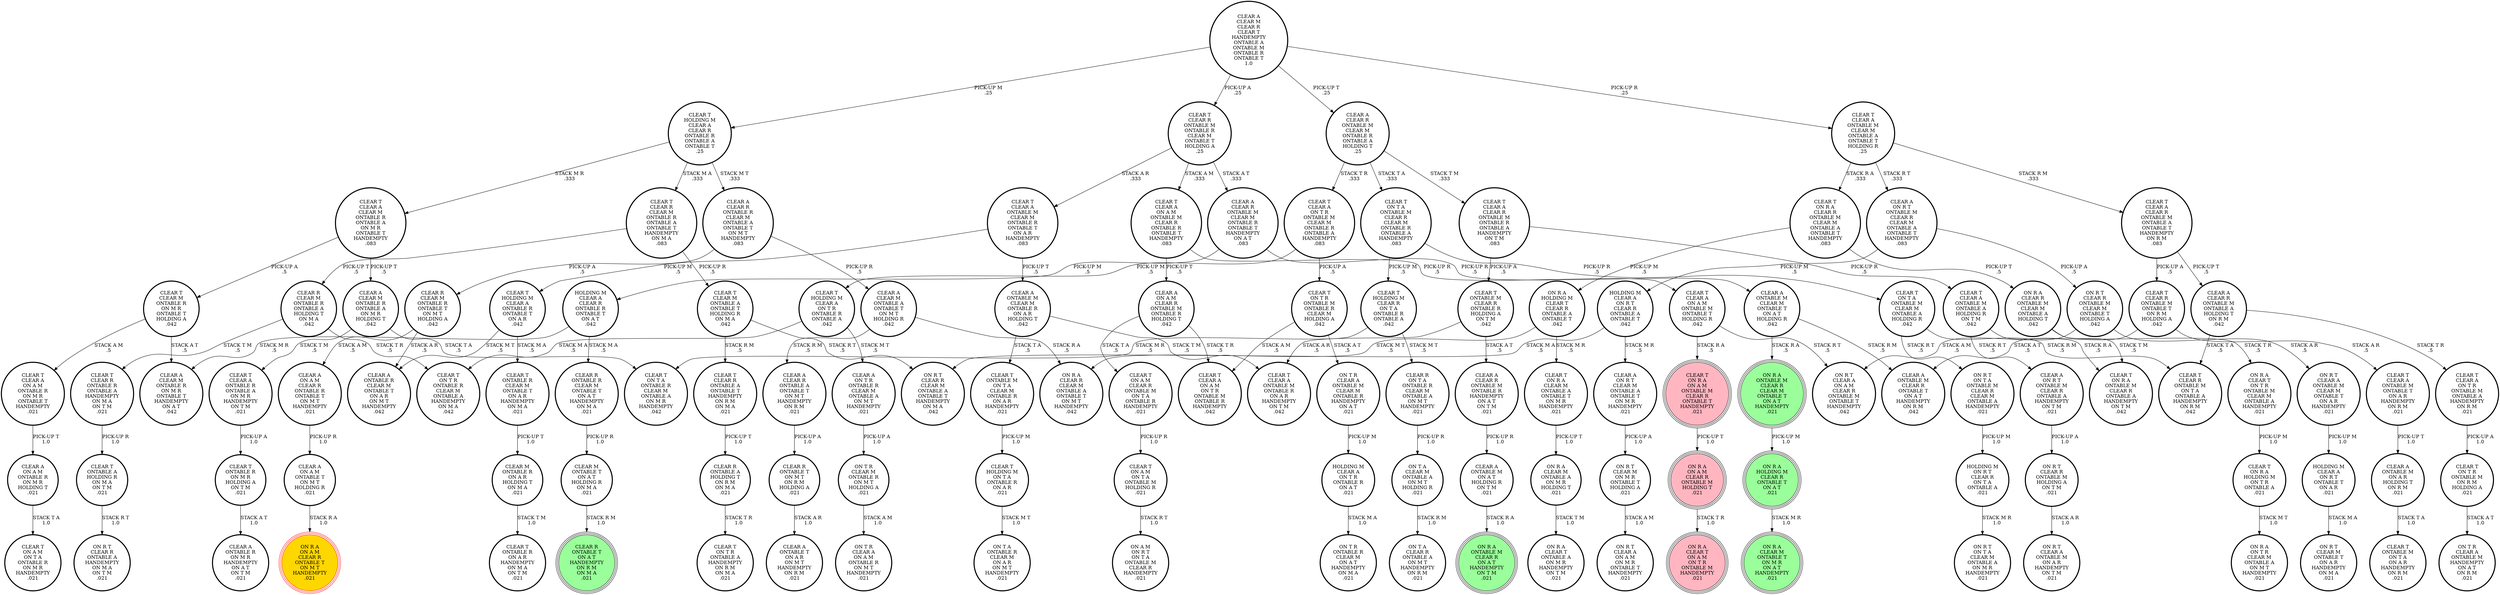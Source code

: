 digraph {
"CLEAR T\nON R A\nCLEAR R\nONTABLE M\nCLEAR M\nONTABLE A\nONTABLE T\nHANDEMPTY\n.083\n" -> "ON R A\nHOLDING M\nCLEAR T\nCLEAR R\nONTABLE A\nONTABLE T\n.042\n"[label="PICK-UP M\n.5\n"];
"CLEAR T\nON R A\nCLEAR R\nONTABLE M\nCLEAR M\nONTABLE A\nONTABLE T\nHANDEMPTY\n.083\n" -> "ON R A\nCLEAR R\nONTABLE M\nCLEAR M\nONTABLE A\nHOLDING T\n.042\n"[label="PICK-UP T\n.5\n"];
"CLEAR T\nHOLDING M\nCLEAR A\nON T R\nONTABLE R\nONTABLE A\n.042\n" -> "CLEAR A\nON T R\nONTABLE R\nCLEAR M\nONTABLE A\nON M T\nHANDEMPTY\n.021\n"[label="STACK M T\n.5\n"];
"CLEAR T\nHOLDING M\nCLEAR A\nON T R\nONTABLE R\nONTABLE A\n.042\n" -> "CLEAR T\nON T R\nONTABLE R\nCLEAR M\nONTABLE A\nHANDEMPTY\nON M A\n.042\n"[label="STACK M A\n.5\n"];
"HOLDING M\nON R T\nCLEAR R\nON T A\nONTABLE A\n.021\n" -> "ON R T\nON T A\nCLEAR M\nONTABLE A\nON M R\nHANDEMPTY\n.021\n"[label="STACK M R\n1.0\n"];
"CLEAR A\nCLEAR R\nONTABLE M\nONTABLE A\nHOLDING T\nON R M\n.042\n" -> "CLEAR T\nCLEAR R\nONTABLE M\nON T A\nONTABLE A\nHANDEMPTY\nON R M\n.042\n"[label="STACK T A\n.5\n"];
"CLEAR A\nCLEAR R\nONTABLE M\nONTABLE A\nHOLDING T\nON R M\n.042\n" -> "CLEAR T\nCLEAR A\nON T R\nONTABLE M\nONTABLE A\nHANDEMPTY\nON R M\n.021\n"[label="STACK T R\n.5\n"];
"CLEAR R\nONTABLE T\nON M T\nON R M\nHOLDING A\n.021\n" -> "CLEAR A\nONTABLE T\nON A R\nON M T\nHANDEMPTY\nON R M\n.021\n"[label="STACK A R\n1.0\n"];
"CLEAR T\nON T A\nONTABLE M\nCLEAR R\nCLEAR M\nONTABLE R\nONTABLE A\nHANDEMPTY\n.083\n" -> "CLEAR T\nON T A\nONTABLE M\nCLEAR M\nONTABLE A\nHOLDING R\n.042\n"[label="PICK-UP R\n.5\n"];
"CLEAR T\nON T A\nONTABLE M\nCLEAR R\nCLEAR M\nONTABLE R\nONTABLE A\nHANDEMPTY\n.083\n" -> "CLEAR T\nHOLDING M\nCLEAR R\nON T A\nONTABLE R\nONTABLE A\n.042\n"[label="PICK-UP M\n.5\n"];
"CLEAR A\nCLEAR R\nONTABLE A\nONTABLE T\nON M T\nHANDEMPTY\nON R M\n.021\n" -> "CLEAR R\nONTABLE T\nON M T\nON R M\nHOLDING A\n.021\n"[label="PICK-UP A\n1.0\n"];
"CLEAR T\nCLEAR A\nON A M\nONTABLE M\nCLEAR R\nONTABLE R\nONTABLE T\nHANDEMPTY\n.083\n" -> "CLEAR T\nCLEAR A\nON A M\nONTABLE M\nONTABLE T\nHOLDING R\n.042\n"[label="PICK-UP R\n.5\n"];
"CLEAR T\nCLEAR A\nON A M\nONTABLE M\nCLEAR R\nONTABLE R\nONTABLE T\nHANDEMPTY\n.083\n" -> "CLEAR A\nON A M\nCLEAR R\nONTABLE M\nONTABLE R\nHOLDING T\n.042\n"[label="PICK-UP T\n.5\n"];
"CLEAR T\nON T A\nONTABLE M\nCLEAR M\nONTABLE A\nHOLDING R\n.042\n" -> "CLEAR T\nCLEAR R\nONTABLE M\nON T A\nONTABLE A\nHANDEMPTY\nON R M\n.042\n"[label="STACK R M\n.5\n"];
"CLEAR T\nON T A\nONTABLE M\nCLEAR M\nONTABLE A\nHOLDING R\n.042\n" -> "ON R T\nON T A\nONTABLE M\nCLEAR R\nCLEAR M\nONTABLE A\nHANDEMPTY\n.021\n"[label="STACK R T\n.5\n"];
"CLEAR A\nONTABLE M\nCLEAR M\nONTABLE R\nON A R\nHOLDING T\n.042\n" -> "CLEAR T\nCLEAR A\nONTABLE M\nONTABLE R\nON A R\nHANDEMPTY\nON T M\n.042\n"[label="STACK T M\n.5\n"];
"CLEAR A\nONTABLE M\nCLEAR M\nONTABLE R\nON A R\nHOLDING T\n.042\n" -> "CLEAR T\nONTABLE M\nON T A\nCLEAR M\nONTABLE R\nON A R\nHANDEMPTY\n.021\n"[label="STACK T A\n.5\n"];
"HOLDING M\nCLEAR A\nON R T\nCLEAR R\nONTABLE A\nONTABLE T\n.042\n" -> "CLEAR A\nON R T\nCLEAR M\nONTABLE A\nONTABLE T\nON M R\nHANDEMPTY\n.021\n"[label="STACK M R\n.5\n"];
"HOLDING M\nCLEAR A\nON R T\nCLEAR R\nONTABLE A\nONTABLE T\n.042\n" -> "ON R T\nCLEAR R\nCLEAR M\nONTABLE A\nONTABLE T\nHANDEMPTY\nON M A\n.042\n"[label="STACK M A\n.5\n"];
"CLEAR A\nON R T\nONTABLE M\nCLEAR R\nONTABLE A\nHANDEMPTY\nON T M\n.021\n" -> "ON R T\nCLEAR R\nONTABLE M\nHOLDING A\nON T M\n.021\n"[label="PICK-UP A\n1.0\n"];
"ON R T\nCLEAR R\nONTABLE M\nHOLDING A\nON T M\n.021\n" -> "ON R T\nCLEAR A\nONTABLE M\nON A R\nHANDEMPTY\nON T M\n.021\n"[label="STACK A R\n1.0\n"];
"CLEAR T\nCLEAR M\nONTABLE A\nONTABLE T\nHOLDING R\nON M A\n.042\n" -> "ON R T\nCLEAR R\nCLEAR M\nONTABLE A\nONTABLE T\nHANDEMPTY\nON M A\n.042\n"[label="STACK R T\n.5\n"];
"CLEAR T\nCLEAR M\nONTABLE A\nONTABLE T\nHOLDING R\nON M A\n.042\n" -> "CLEAR T\nCLEAR R\nONTABLE A\nONTABLE T\nHANDEMPTY\nON R M\nON M A\n.021\n"[label="STACK R M\n.5\n"];
"HOLDING M\nCLEAR A\nON T R\nONTABLE R\nON A T\n.021\n" -> "ON T R\nONTABLE R\nCLEAR M\nON A T\nHANDEMPTY\nON M A\n.021\n"[label="STACK M A\n1.0\n"];
"CLEAR T\nCLEAR A\nCLEAR M\nONTABLE R\nONTABLE A\nON M R\nONTABLE T\nHANDEMPTY\n.083\n" -> "CLEAR A\nCLEAR M\nONTABLE R\nONTABLE A\nON M R\nHOLDING T\n.042\n"[label="PICK-UP T\n.5\n"];
"CLEAR T\nCLEAR A\nCLEAR M\nONTABLE R\nONTABLE A\nON M R\nONTABLE T\nHANDEMPTY\n.083\n" -> "CLEAR T\nCLEAR M\nONTABLE R\nON M R\nONTABLE T\nHOLDING A\n.042\n"[label="PICK-UP A\n.5\n"];
"ON R A\nONTABLE M\nCLEAR R\nCLEAR M\nONTABLE T\nON A T\nHANDEMPTY\n.021\n" -> "ON R A\nHOLDING M\nCLEAR R\nONTABLE T\nON A T\n.021\n"[label="PICK-UP M\n1.0\n"];
"CLEAR A\nONTABLE M\nCLEAR M\nONTABLE T\nON A T\nHOLDING R\n.042\n" -> "CLEAR A\nONTABLE M\nCLEAR R\nONTABLE T\nON A T\nHANDEMPTY\nON R M\n.042\n"[label="STACK R M\n.5\n"];
"CLEAR A\nONTABLE M\nCLEAR M\nONTABLE T\nON A T\nHOLDING R\n.042\n" -> "ON R A\nONTABLE M\nCLEAR R\nCLEAR M\nONTABLE T\nON A T\nHANDEMPTY\n.021\n"[label="STACK R A\n.5\n"];
"CLEAR T\nCLEAR R\nCLEAR M\nONTABLE R\nONTABLE A\nONTABLE T\nHANDEMPTY\nON M A\n.083\n" -> "CLEAR R\nCLEAR M\nONTABLE R\nONTABLE A\nHOLDING T\nON M A\n.042\n"[label="PICK-UP T\n.5\n"];
"CLEAR T\nCLEAR R\nCLEAR M\nONTABLE R\nONTABLE A\nONTABLE T\nHANDEMPTY\nON M A\n.083\n" -> "CLEAR T\nCLEAR M\nONTABLE A\nONTABLE T\nHOLDING R\nON M A\n.042\n"[label="PICK-UP R\n.5\n"];
"CLEAR M\nONTABLE T\nON A T\nHOLDING R\nON M A\n.021\n" -> "CLEAR R\nONTABLE T\nON A T\nHANDEMPTY\nON R M\nON M A\n.021\n"[label="STACK R M\n1.0\n"];
"ON T R\nCLEAR A\nONTABLE M\nCLEAR M\nONTABLE R\nHANDEMPTY\nON A T\n.021\n" -> "HOLDING M\nCLEAR A\nON T R\nONTABLE R\nON A T\n.021\n"[label="PICK-UP M\n1.0\n"];
"ON R T\nON T A\nONTABLE M\nCLEAR R\nCLEAR M\nONTABLE A\nHANDEMPTY\n.021\n" -> "HOLDING M\nON R T\nCLEAR R\nON T A\nONTABLE A\n.021\n"[label="PICK-UP M\n1.0\n"];
"CLEAR T\nON T R\nONTABLE M\nONTABLE R\nCLEAR M\nHOLDING A\n.042\n" -> "CLEAR T\nCLEAR A\nON A M\nON T R\nONTABLE M\nONTABLE R\nHANDEMPTY\n.042\n"[label="STACK A M\n.5\n"];
"CLEAR T\nON T R\nONTABLE M\nONTABLE R\nCLEAR M\nHOLDING A\n.042\n" -> "ON T R\nCLEAR A\nONTABLE M\nCLEAR M\nONTABLE R\nHANDEMPTY\nON A T\n.021\n"[label="STACK A T\n.5\n"];
"CLEAR T\nCLEAR A\nONTABLE R\nONTABLE A\nON M R\nHANDEMPTY\nON T M\n.021\n" -> "CLEAR T\nONTABLE R\nON M R\nHOLDING A\nON T M\n.021\n"[label="PICK-UP A\n1.0\n"];
"CLEAR T\nHOLDING M\nCLEAR A\nCLEAR R\nONTABLE R\nONTABLE A\nONTABLE T\n.25\n" -> "CLEAR T\nCLEAR A\nCLEAR M\nONTABLE R\nONTABLE A\nON M R\nONTABLE T\nHANDEMPTY\n.083\n"[label="STACK M R\n.333\n"];
"CLEAR T\nHOLDING M\nCLEAR A\nCLEAR R\nONTABLE R\nONTABLE A\nONTABLE T\n.25\n" -> "CLEAR T\nCLEAR R\nCLEAR M\nONTABLE R\nONTABLE A\nONTABLE T\nHANDEMPTY\nON M A\n.083\n"[label="STACK M A\n.333\n"];
"CLEAR T\nHOLDING M\nCLEAR A\nCLEAR R\nONTABLE R\nONTABLE A\nONTABLE T\n.25\n" -> "CLEAR A\nCLEAR R\nONTABLE R\nCLEAR M\nONTABLE A\nONTABLE T\nON M T\nHANDEMPTY\n.083\n"[label="STACK M T\n.333\n"];
"CLEAR A\nON A M\nCLEAR R\nONTABLE M\nONTABLE R\nHOLDING T\n.042\n" -> "CLEAR T\nCLEAR A\nON A M\nON T R\nONTABLE M\nONTABLE R\nHANDEMPTY\n.042\n"[label="STACK T R\n.5\n"];
"CLEAR A\nON A M\nCLEAR R\nONTABLE M\nONTABLE R\nHOLDING T\n.042\n" -> "CLEAR T\nON A M\nCLEAR R\nONTABLE M\nON T A\nONTABLE R\nHANDEMPTY\n.021\n"[label="STACK T A\n.5\n"];
"CLEAR T\nCLEAR A\nCLEAR R\nONTABLE M\nONTABLE R\nONTABLE A\nHANDEMPTY\nON T M\n.083\n" -> "CLEAR T\nCLEAR A\nONTABLE M\nONTABLE A\nHOLDING R\nON T M\n.042\n"[label="PICK-UP R\n.5\n"];
"CLEAR T\nCLEAR A\nCLEAR R\nONTABLE M\nONTABLE R\nONTABLE A\nHANDEMPTY\nON T M\n.083\n" -> "CLEAR T\nONTABLE M\nCLEAR R\nONTABLE R\nHOLDING A\nON T M\n.042\n"[label="PICK-UP A\n.5\n"];
"CLEAR T\nON R A\nHOLDING M\nON T R\nONTABLE A\n.021\n" -> "ON R A\nON T R\nCLEAR M\nONTABLE A\nON M T\nHANDEMPTY\n.021\n"[label="STACK M T\n1.0\n"];
"CLEAR A\nCLEAR M\nONTABLE A\nONTABLE T\nON M T\nHOLDING R\n.042\n" -> "CLEAR A\nCLEAR R\nONTABLE A\nONTABLE T\nON M T\nHANDEMPTY\nON R M\n.021\n"[label="STACK R M\n.5\n"];
"CLEAR A\nCLEAR M\nONTABLE A\nONTABLE T\nON M T\nHOLDING R\n.042\n" -> "ON R A\nCLEAR R\nCLEAR M\nONTABLE A\nONTABLE T\nON M T\nHANDEMPTY\n.042\n"[label="STACK R A\n.5\n"];
"CLEAR T\nHOLDING M\nON T A\nONTABLE R\nON A R\n.021\n" -> "ON T A\nONTABLE R\nCLEAR M\nON A R\nON M T\nHANDEMPTY\n.021\n"[label="STACK M T\n1.0\n"];
"ON T R\nCLEAR M\nONTABLE R\nON M T\nHOLDING A\n.021\n" -> "ON T R\nCLEAR A\nON A M\nONTABLE R\nON M T\nHANDEMPTY\n.021\n"[label="STACK A M\n1.0\n"];
"CLEAR T\nCLEAR R\nONTABLE M\nONTABLE R\nCLEAR M\nONTABLE T\nHOLDING A\n.25\n" -> "CLEAR T\nCLEAR A\nON A M\nONTABLE M\nCLEAR R\nONTABLE R\nONTABLE T\nHANDEMPTY\n.083\n"[label="STACK A M\n.333\n"];
"CLEAR T\nCLEAR R\nONTABLE M\nONTABLE R\nCLEAR M\nONTABLE T\nHOLDING A\n.25\n" -> "CLEAR T\nCLEAR A\nONTABLE M\nCLEAR M\nONTABLE R\nONTABLE T\nON A R\nHANDEMPTY\n.083\n"[label="STACK A R\n.333\n"];
"CLEAR T\nCLEAR R\nONTABLE M\nONTABLE R\nCLEAR M\nONTABLE T\nHOLDING A\n.25\n" -> "CLEAR A\nCLEAR R\nONTABLE M\nCLEAR M\nONTABLE R\nONTABLE T\nHANDEMPTY\nON A T\n.083\n"[label="STACK A T\n.333\n"];
"HOLDING M\nCLEAR A\nON R T\nONTABLE T\nON A R\n.021\n" -> "ON R T\nCLEAR M\nONTABLE T\nON A R\nHANDEMPTY\nON M A\n.021\n"[label="STACK M A\n1.0\n"];
"CLEAR A\nON A M\nONTABLE R\nON M R\nHOLDING T\n.021\n" -> "CLEAR T\nON A M\nON T A\nONTABLE R\nON M R\nHANDEMPTY\n.021\n"[label="STACK T A\n1.0\n"];
"CLEAR A\nON A M\nONTABLE T\nON M T\nHOLDING R\n.021\n" -> "ON R A\nON A M\nCLEAR R\nONTABLE T\nON M T\nHANDEMPTY\n.021\n"[label="STACK R A\n1.0\n"];
"CLEAR A\nONTABLE M\nON A T\nHOLDING R\nON T M\n.021\n" -> "ON R A\nONTABLE M\nCLEAR R\nON A T\nHANDEMPTY\nON T M\n.021\n"[label="STACK R A\n1.0\n"];
"CLEAR A\nON A M\nCLEAR R\nONTABLE R\nONTABLE T\nON M T\nHANDEMPTY\n.021\n" -> "CLEAR A\nON A M\nONTABLE T\nON M T\nHOLDING R\n.021\n"[label="PICK-UP R\n1.0\n"];
"CLEAR A\nCLEAR R\nONTABLE M\nCLEAR M\nONTABLE R\nONTABLE A\nHOLDING T\n.25\n" -> "CLEAR T\nCLEAR A\nON T R\nONTABLE M\nCLEAR M\nONTABLE R\nONTABLE A\nHANDEMPTY\n.083\n"[label="STACK T R\n.333\n"];
"CLEAR A\nCLEAR R\nONTABLE M\nCLEAR M\nONTABLE R\nONTABLE A\nHOLDING T\n.25\n" -> "CLEAR T\nCLEAR A\nCLEAR R\nONTABLE M\nONTABLE R\nONTABLE A\nHANDEMPTY\nON T M\n.083\n"[label="STACK T M\n.333\n"];
"CLEAR A\nCLEAR R\nONTABLE M\nCLEAR M\nONTABLE R\nONTABLE A\nHOLDING T\n.25\n" -> "CLEAR T\nON T A\nONTABLE M\nCLEAR R\nCLEAR M\nONTABLE R\nONTABLE A\nHANDEMPTY\n.083\n"[label="STACK T A\n.333\n"];
"CLEAR A\nON R T\nONTABLE M\nCLEAR R\nCLEAR M\nONTABLE A\nONTABLE T\nHANDEMPTY\n.083\n" -> "ON R T\nCLEAR R\nONTABLE M\nCLEAR M\nONTABLE T\nHOLDING A\n.042\n"[label="PICK-UP A\n.5\n"];
"CLEAR A\nON R T\nONTABLE M\nCLEAR R\nCLEAR M\nONTABLE A\nONTABLE T\nHANDEMPTY\n.083\n" -> "HOLDING M\nCLEAR A\nON R T\nCLEAR R\nONTABLE A\nONTABLE T\n.042\n"[label="PICK-UP M\n.5\n"];
"CLEAR T\nON R A\nON A M\nONTABLE M\nCLEAR R\nONTABLE T\nHANDEMPTY\n.021\n" -> "ON R A\nON A M\nCLEAR R\nONTABLE M\nHOLDING T\n.021\n"[label="PICK-UP T\n1.0\n"];
"CLEAR T\nON A M\nCLEAR R\nONTABLE M\nON T A\nONTABLE R\nHANDEMPTY\n.021\n" -> "CLEAR T\nON A M\nON T A\nONTABLE M\nHOLDING R\n.021\n"[label="PICK-UP R\n1.0\n"];
"CLEAR T\nHOLDING M\nCLEAR R\nON T A\nONTABLE R\nONTABLE A\n.042\n" -> "CLEAR T\nON T A\nONTABLE R\nCLEAR M\nONTABLE A\nON M R\nHANDEMPTY\n.042\n"[label="STACK M R\n.5\n"];
"CLEAR T\nHOLDING M\nCLEAR R\nON T A\nONTABLE R\nONTABLE A\n.042\n" -> "CLEAR R\nON T A\nONTABLE R\nCLEAR M\nONTABLE A\nON M T\nHANDEMPTY\n.021\n"[label="STACK M T\n.5\n"];
"ON R A\nON A M\nCLEAR R\nONTABLE M\nHOLDING T\n.021\n" -> "ON R A\nCLEAR T\nON A M\nON T R\nONTABLE M\nHANDEMPTY\n.021\n"[label="STACK T R\n1.0\n"];
"CLEAR T\nCLEAR R\nONTABLE A\nONTABLE T\nHANDEMPTY\nON R M\nON M A\n.021\n" -> "CLEAR R\nONTABLE A\nHOLDING T\nON R M\nON M A\n.021\n"[label="PICK-UP T\n1.0\n"];
"ON R T\nCLEAR R\nONTABLE M\nCLEAR M\nONTABLE T\nHOLDING A\n.042\n" -> "ON R T\nCLEAR A\nON A M\nCLEAR R\nONTABLE M\nONTABLE T\nHANDEMPTY\n.042\n"[label="STACK A M\n.5\n"];
"ON R T\nCLEAR R\nONTABLE M\nCLEAR M\nONTABLE T\nHOLDING A\n.042\n" -> "ON R T\nCLEAR A\nONTABLE M\nCLEAR M\nONTABLE T\nON A R\nHANDEMPTY\n.021\n"[label="STACK A R\n.5\n"];
"ON R T\nCLEAR A\nONTABLE M\nCLEAR M\nONTABLE T\nON A R\nHANDEMPTY\n.021\n" -> "HOLDING M\nCLEAR A\nON R T\nONTABLE T\nON A R\n.021\n"[label="PICK-UP M\n1.0\n"];
"CLEAR T\nCLEAR A\nCLEAR R\nONTABLE M\nONTABLE A\nONTABLE T\nHANDEMPTY\nON R M\n.083\n" -> "CLEAR T\nCLEAR R\nONTABLE M\nONTABLE T\nON R M\nHOLDING A\n.042\n"[label="PICK-UP A\n.5\n"];
"CLEAR T\nCLEAR A\nCLEAR R\nONTABLE M\nONTABLE A\nONTABLE T\nHANDEMPTY\nON R M\n.083\n" -> "CLEAR A\nCLEAR R\nONTABLE M\nONTABLE A\nHOLDING T\nON R M\n.042\n"[label="PICK-UP T\n.5\n"];
"CLEAR T\nCLEAR R\nONTABLE M\nONTABLE T\nON R M\nHOLDING A\n.042\n" -> "CLEAR A\nONTABLE M\nCLEAR R\nONTABLE T\nON A T\nHANDEMPTY\nON R M\n.042\n"[label="STACK A T\n.5\n"];
"CLEAR T\nCLEAR R\nONTABLE M\nONTABLE T\nON R M\nHOLDING A\n.042\n" -> "CLEAR T\nCLEAR A\nONTABLE M\nONTABLE T\nON A R\nHANDEMPTY\nON R M\n.021\n"[label="STACK A R\n.5\n"];
"CLEAR A\nONTABLE M\nON A R\nHOLDING T\nON R M\n.021\n" -> "CLEAR T\nONTABLE M\nON T A\nON A R\nHANDEMPTY\nON R M\n.021\n"[label="STACK T A\n1.0\n"];
"CLEAR T\nONTABLE M\nCLEAR R\nONTABLE R\nHOLDING A\nON T M\n.042\n" -> "CLEAR A\nCLEAR R\nONTABLE M\nONTABLE R\nHANDEMPTY\nON A T\nON T M\n.021\n"[label="STACK A T\n.5\n"];
"CLEAR T\nONTABLE M\nCLEAR R\nONTABLE R\nHOLDING A\nON T M\n.042\n" -> "CLEAR T\nCLEAR A\nONTABLE M\nONTABLE R\nON A R\nHANDEMPTY\nON T M\n.042\n"[label="STACK A R\n.5\n"];
"ON R T\nCLEAR M\nON M R\nONTABLE T\nHOLDING A\n.021\n" -> "ON R T\nCLEAR A\nON A M\nON M R\nONTABLE T\nHANDEMPTY\n.021\n"[label="STACK A M\n1.0\n"];
"CLEAR R\nONTABLE R\nCLEAR M\nONTABLE T\nON A T\nHANDEMPTY\nON M A\n.021\n" -> "CLEAR M\nONTABLE T\nON A T\nHOLDING R\nON M A\n.021\n"[label="PICK-UP R\n1.0\n"];
"CLEAR A\nON R T\nCLEAR M\nONTABLE A\nONTABLE T\nON M R\nHANDEMPTY\n.021\n" -> "ON R T\nCLEAR M\nON M R\nONTABLE T\nHOLDING A\n.021\n"[label="PICK-UP A\n1.0\n"];
"ON T A\nCLEAR M\nONTABLE A\nON M T\nHOLDING R\n.021\n" -> "ON T A\nCLEAR R\nONTABLE A\nON M T\nHANDEMPTY\nON R M\n.021\n"[label="STACK R M\n1.0\n"];
"CLEAR T\nCLEAR M\nONTABLE R\nON M R\nONTABLE T\nHOLDING A\n.042\n" -> "CLEAR A\nCLEAR M\nONTABLE R\nON M R\nONTABLE T\nHANDEMPTY\nON A T\n.042\n"[label="STACK A T\n.5\n"];
"CLEAR T\nCLEAR M\nONTABLE R\nON M R\nONTABLE T\nHOLDING A\n.042\n" -> "CLEAR T\nCLEAR A\nON A M\nONTABLE R\nON M R\nONTABLE T\nHANDEMPTY\n.021\n"[label="STACK A M\n.5\n"];
"CLEAR T\nHOLDING M\nCLEAR A\nONTABLE R\nONTABLE T\nON A R\n.042\n" -> "CLEAR A\nONTABLE R\nCLEAR M\nONTABLE T\nON A R\nON M T\nHANDEMPTY\n.042\n"[label="STACK M T\n.5\n"];
"CLEAR T\nHOLDING M\nCLEAR A\nONTABLE R\nONTABLE T\nON A R\n.042\n" -> "CLEAR T\nONTABLE R\nCLEAR M\nONTABLE T\nON A R\nHANDEMPTY\nON M A\n.021\n"[label="STACK M A\n.5\n"];
"CLEAR T\nCLEAR A\nONTABLE M\nCLEAR M\nONTABLE R\nONTABLE T\nON A R\nHANDEMPTY\n.083\n" -> "CLEAR T\nHOLDING M\nCLEAR A\nONTABLE R\nONTABLE T\nON A R\n.042\n"[label="PICK-UP M\n.5\n"];
"CLEAR T\nCLEAR A\nONTABLE M\nCLEAR M\nONTABLE R\nONTABLE T\nON A R\nHANDEMPTY\n.083\n" -> "CLEAR A\nONTABLE M\nCLEAR M\nONTABLE R\nON A R\nHOLDING T\n.042\n"[label="PICK-UP T\n.5\n"];
"CLEAR R\nCLEAR M\nONTABLE R\nONTABLE T\nON M T\nHOLDING A\n.042\n" -> "CLEAR A\nONTABLE R\nCLEAR M\nONTABLE T\nON A R\nON M T\nHANDEMPTY\n.042\n"[label="STACK A R\n.5\n"];
"CLEAR R\nCLEAR M\nONTABLE R\nONTABLE T\nON M T\nHOLDING A\n.042\n" -> "CLEAR A\nON A M\nCLEAR R\nONTABLE R\nONTABLE T\nON M T\nHANDEMPTY\n.021\n"[label="STACK A M\n.5\n"];
"CLEAR A\nCLEAR R\nONTABLE M\nCLEAR M\nONTABLE R\nONTABLE T\nHANDEMPTY\nON A T\n.083\n" -> "HOLDING M\nCLEAR A\nCLEAR R\nONTABLE R\nONTABLE T\nON A T\n.042\n"[label="PICK-UP M\n.5\n"];
"CLEAR A\nCLEAR R\nONTABLE M\nCLEAR M\nONTABLE R\nONTABLE T\nHANDEMPTY\nON A T\n.083\n" -> "CLEAR A\nONTABLE M\nCLEAR M\nONTABLE T\nON A T\nHOLDING R\n.042\n"[label="PICK-UP R\n.5\n"];
"HOLDING M\nCLEAR A\nCLEAR R\nONTABLE R\nONTABLE T\nON A T\n.042\n" -> "CLEAR A\nCLEAR M\nONTABLE R\nON M R\nONTABLE T\nHANDEMPTY\nON A T\n.042\n"[label="STACK M R\n.5\n"];
"HOLDING M\nCLEAR A\nCLEAR R\nONTABLE R\nONTABLE T\nON A T\n.042\n" -> "CLEAR R\nONTABLE R\nCLEAR M\nONTABLE T\nON A T\nHANDEMPTY\nON M A\n.021\n"[label="STACK M A\n.5\n"];
"CLEAR T\nCLEAR A\nONTABLE M\nONTABLE A\nHOLDING R\nON T M\n.042\n" -> "CLEAR T\nON R A\nONTABLE M\nCLEAR R\nONTABLE A\nHANDEMPTY\nON T M\n.042\n"[label="STACK R A\n.5\n"];
"CLEAR T\nCLEAR A\nONTABLE M\nONTABLE A\nHOLDING R\nON T M\n.042\n" -> "CLEAR A\nON R T\nONTABLE M\nCLEAR R\nONTABLE A\nHANDEMPTY\nON T M\n.021\n"[label="STACK R T\n.5\n"];
"ON R A\nCLEAR R\nONTABLE M\nCLEAR M\nONTABLE A\nHOLDING T\n.042\n" -> "CLEAR T\nON R A\nONTABLE M\nCLEAR R\nONTABLE A\nHANDEMPTY\nON T M\n.042\n"[label="STACK T M\n.5\n"];
"ON R A\nCLEAR R\nONTABLE M\nCLEAR M\nONTABLE A\nHOLDING T\n.042\n" -> "ON R A\nCLEAR T\nON T R\nONTABLE M\nCLEAR M\nONTABLE A\nHANDEMPTY\n.021\n"[label="STACK T R\n.5\n"];
"CLEAR T\nCLEAR R\nONTABLE R\nONTABLE A\nHANDEMPTY\nON M A\nON T M\n.021\n" -> "CLEAR T\nONTABLE A\nHOLDING R\nON M A\nON T M\n.021\n"[label="PICK-UP R\n1.0\n"];
"CLEAR R\nON T A\nONTABLE R\nCLEAR M\nONTABLE A\nON M T\nHANDEMPTY\n.021\n" -> "ON T A\nCLEAR M\nONTABLE A\nON M T\nHOLDING R\n.021\n"[label="PICK-UP R\n1.0\n"];
"CLEAR R\nONTABLE A\nHOLDING T\nON R M\nON M A\n.021\n" -> "CLEAR T\nON T R\nONTABLE A\nHANDEMPTY\nON R M\nON M A\n.021\n"[label="STACK T R\n1.0\n"];
"CLEAR A\nCLEAR M\nCLEAR R\nCLEAR T\nHANDEMPTY\nONTABLE A\nONTABLE M\nONTABLE R\nONTABLE T\n1.0\n" -> "CLEAR A\nCLEAR R\nONTABLE M\nCLEAR M\nONTABLE R\nONTABLE A\nHOLDING T\n.25\n"[label="PICK-UP T\n.25\n"];
"CLEAR A\nCLEAR M\nCLEAR R\nCLEAR T\nHANDEMPTY\nONTABLE A\nONTABLE M\nONTABLE R\nONTABLE T\n1.0\n" -> "CLEAR T\nCLEAR A\nONTABLE M\nCLEAR M\nONTABLE A\nONTABLE T\nHOLDING R\n.25\n"[label="PICK-UP R\n.25\n"];
"CLEAR A\nCLEAR M\nCLEAR R\nCLEAR T\nHANDEMPTY\nONTABLE A\nONTABLE M\nONTABLE R\nONTABLE T\n1.0\n" -> "CLEAR T\nHOLDING M\nCLEAR A\nCLEAR R\nONTABLE R\nONTABLE A\nONTABLE T\n.25\n"[label="PICK-UP M\n.25\n"];
"CLEAR A\nCLEAR M\nCLEAR R\nCLEAR T\nHANDEMPTY\nONTABLE A\nONTABLE M\nONTABLE R\nONTABLE T\n1.0\n" -> "CLEAR T\nCLEAR R\nONTABLE M\nONTABLE R\nCLEAR M\nONTABLE T\nHOLDING A\n.25\n"[label="PICK-UP A\n.25\n"];
"CLEAR T\nONTABLE M\nON T A\nCLEAR M\nONTABLE R\nON A R\nHANDEMPTY\n.021\n" -> "CLEAR T\nHOLDING M\nON T A\nONTABLE R\nON A R\n.021\n"[label="PICK-UP M\n1.0\n"];
"CLEAR T\nON T R\nONTABLE M\nON R M\nHOLDING A\n.021\n" -> "ON T R\nCLEAR A\nONTABLE M\nHANDEMPTY\nON A T\nON R M\n.021\n"[label="STACK A T\n1.0\n"];
"CLEAR T\nCLEAR A\nON A M\nONTABLE R\nON M R\nONTABLE T\nHANDEMPTY\n.021\n" -> "CLEAR A\nON A M\nONTABLE R\nON M R\nHOLDING T\n.021\n"[label="PICK-UP T\n1.0\n"];
"CLEAR T\nONTABLE R\nCLEAR M\nONTABLE T\nON A R\nHANDEMPTY\nON M A\n.021\n" -> "CLEAR M\nONTABLE R\nON A R\nHOLDING T\nON M A\n.021\n"[label="PICK-UP T\n1.0\n"];
"CLEAR T\nCLEAR A\nONTABLE M\nCLEAR M\nONTABLE A\nONTABLE T\nHOLDING R\n.25\n" -> "CLEAR T\nCLEAR A\nCLEAR R\nONTABLE M\nONTABLE A\nONTABLE T\nHANDEMPTY\nON R M\n.083\n"[label="STACK R M\n.333\n"];
"CLEAR T\nCLEAR A\nONTABLE M\nCLEAR M\nONTABLE A\nONTABLE T\nHOLDING R\n.25\n" -> "CLEAR T\nON R A\nCLEAR R\nONTABLE M\nCLEAR M\nONTABLE A\nONTABLE T\nHANDEMPTY\n.083\n"[label="STACK R A\n.333\n"];
"CLEAR T\nCLEAR A\nONTABLE M\nCLEAR M\nONTABLE A\nONTABLE T\nHOLDING R\n.25\n" -> "CLEAR A\nON R T\nONTABLE M\nCLEAR R\nCLEAR M\nONTABLE A\nONTABLE T\nHANDEMPTY\n.083\n"[label="STACK R T\n.333\n"];
"CLEAR R\nCLEAR M\nONTABLE R\nONTABLE A\nHOLDING T\nON M A\n.042\n" -> "CLEAR T\nCLEAR R\nONTABLE R\nONTABLE A\nHANDEMPTY\nON M A\nON T M\n.021\n"[label="STACK T M\n.5\n"];
"CLEAR R\nCLEAR M\nONTABLE R\nONTABLE A\nHOLDING T\nON M A\n.042\n" -> "CLEAR T\nON T R\nONTABLE R\nCLEAR M\nONTABLE A\nHANDEMPTY\nON M A\n.042\n"[label="STACK T R\n.5\n"];
"CLEAR T\nONTABLE A\nHOLDING R\nON M A\nON T M\n.021\n" -> "ON R T\nCLEAR R\nONTABLE A\nHANDEMPTY\nON M A\nON T M\n.021\n"[label="STACK R T\n1.0\n"];
"CLEAR T\nCLEAR A\nON T R\nONTABLE M\nCLEAR M\nONTABLE R\nONTABLE A\nHANDEMPTY\n.083\n" -> "CLEAR T\nHOLDING M\nCLEAR A\nON T R\nONTABLE R\nONTABLE A\n.042\n"[label="PICK-UP M\n.5\n"];
"CLEAR T\nCLEAR A\nON T R\nONTABLE M\nCLEAR M\nONTABLE R\nONTABLE A\nHANDEMPTY\n.083\n" -> "CLEAR T\nON T R\nONTABLE M\nONTABLE R\nCLEAR M\nHOLDING A\n.042\n"[label="PICK-UP A\n.5\n"];
"ON R A\nHOLDING M\nCLEAR T\nCLEAR R\nONTABLE A\nONTABLE T\n.042\n" -> "CLEAR T\nON R A\nCLEAR M\nONTABLE A\nONTABLE T\nON M R\nHANDEMPTY\n.021\n"[label="STACK M R\n.5\n"];
"ON R A\nHOLDING M\nCLEAR T\nCLEAR R\nONTABLE A\nONTABLE T\n.042\n" -> "ON R A\nCLEAR R\nCLEAR M\nONTABLE A\nONTABLE T\nON M T\nHANDEMPTY\n.042\n"[label="STACK M T\n.5\n"];
"CLEAR A\nCLEAR R\nONTABLE M\nONTABLE R\nHANDEMPTY\nON A T\nON T M\n.021\n" -> "CLEAR A\nONTABLE M\nON A T\nHOLDING R\nON T M\n.021\n"[label="PICK-UP R\n1.0\n"];
"CLEAR A\nCLEAR M\nONTABLE R\nONTABLE A\nON M R\nHOLDING T\n.042\n" -> "CLEAR T\nON T A\nONTABLE R\nCLEAR M\nONTABLE A\nON M R\nHANDEMPTY\n.042\n"[label="STACK T A\n.5\n"];
"CLEAR A\nCLEAR M\nONTABLE R\nONTABLE A\nON M R\nHOLDING T\n.042\n" -> "CLEAR T\nCLEAR A\nONTABLE R\nONTABLE A\nON M R\nHANDEMPTY\nON T M\n.021\n"[label="STACK T M\n.5\n"];
"CLEAR T\nCLEAR A\nON T R\nONTABLE M\nONTABLE A\nHANDEMPTY\nON R M\n.021\n" -> "CLEAR T\nON T R\nONTABLE M\nON R M\nHOLDING A\n.021\n"[label="PICK-UP A\n1.0\n"];
"CLEAR T\nONTABLE R\nON M R\nHOLDING A\nON T M\n.021\n" -> "CLEAR A\nONTABLE R\nON M R\nHANDEMPTY\nON A T\nON T M\n.021\n"[label="STACK A T\n1.0\n"];
"CLEAR T\nON A M\nON T A\nONTABLE M\nHOLDING R\n.021\n" -> "ON A M\nON R T\nON T A\nONTABLE M\nCLEAR R\nHANDEMPTY\n.021\n"[label="STACK R T\n1.0\n"];
"ON R A\nCLEAR M\nONTABLE A\nON M R\nHOLDING T\n.021\n" -> "ON R A\nCLEAR T\nONTABLE A\nON M R\nHANDEMPTY\nON T M\n.021\n"[label="STACK T M\n1.0\n"];
"CLEAR M\nONTABLE R\nON A R\nHOLDING T\nON M A\n.021\n" -> "CLEAR T\nONTABLE R\nON A R\nHANDEMPTY\nON M A\nON T M\n.021\n"[label="STACK T M\n1.0\n"];
"ON R A\nHOLDING M\nCLEAR R\nONTABLE T\nON A T\n.021\n" -> "ON R A\nCLEAR M\nONTABLE T\nON M R\nON A T\nHANDEMPTY\n.021\n"[label="STACK M R\n1.0\n"];
"CLEAR A\nCLEAR R\nONTABLE R\nCLEAR M\nONTABLE A\nONTABLE T\nON M T\nHANDEMPTY\n.083\n" -> "CLEAR R\nCLEAR M\nONTABLE R\nONTABLE T\nON M T\nHOLDING A\n.042\n"[label="PICK-UP A\n.5\n"];
"CLEAR A\nCLEAR R\nONTABLE R\nCLEAR M\nONTABLE A\nONTABLE T\nON M T\nHANDEMPTY\n.083\n" -> "CLEAR A\nCLEAR M\nONTABLE A\nONTABLE T\nON M T\nHOLDING R\n.042\n"[label="PICK-UP R\n.5\n"];
"CLEAR T\nON R A\nCLEAR M\nONTABLE A\nONTABLE T\nON M R\nHANDEMPTY\n.021\n" -> "ON R A\nCLEAR M\nONTABLE A\nON M R\nHOLDING T\n.021\n"[label="PICK-UP T\n1.0\n"];
"CLEAR A\nON T R\nONTABLE R\nCLEAR M\nONTABLE A\nON M T\nHANDEMPTY\n.021\n" -> "ON T R\nCLEAR M\nONTABLE R\nON M T\nHOLDING A\n.021\n"[label="PICK-UP A\n1.0\n"];
"CLEAR T\nCLEAR A\nON A M\nONTABLE M\nONTABLE T\nHOLDING R\n.042\n" -> "ON R T\nCLEAR A\nON A M\nCLEAR R\nONTABLE M\nONTABLE T\nHANDEMPTY\n.042\n"[label="STACK R T\n.5\n"];
"CLEAR T\nCLEAR A\nON A M\nONTABLE M\nONTABLE T\nHOLDING R\n.042\n" -> "CLEAR T\nON R A\nON A M\nONTABLE M\nCLEAR R\nONTABLE T\nHANDEMPTY\n.021\n"[label="STACK R A\n.5\n"];
"ON R A\nCLEAR T\nON T R\nONTABLE M\nCLEAR M\nONTABLE A\nHANDEMPTY\n.021\n" -> "CLEAR T\nON R A\nHOLDING M\nON T R\nONTABLE A\n.021\n"[label="PICK-UP M\n1.0\n"];
"CLEAR T\nCLEAR A\nONTABLE M\nONTABLE T\nON A R\nHANDEMPTY\nON R M\n.021\n" -> "CLEAR A\nONTABLE M\nON A R\nHOLDING T\nON R M\n.021\n"[label="PICK-UP T\n1.0\n"];
"ON R A\nCLEAR T\nONTABLE A\nON M R\nHANDEMPTY\nON T M\n.021\n" [shape=circle, penwidth=3];
"CLEAR T\nON T R\nONTABLE R\nCLEAR M\nONTABLE A\nHANDEMPTY\nON M A\n.042\n" [shape=circle, penwidth=3];
"CLEAR T\nONTABLE R\nON A R\nHANDEMPTY\nON M A\nON T M\n.021\n" [shape=circle, penwidth=3];
"ON R A\nCLEAR T\nON A M\nON T R\nONTABLE M\nHANDEMPTY\n.021\n" [shape=circle, style=filled, fillcolor=lightpink, peripheries=3];
"ON R T\nCLEAR A\nON A M\nCLEAR R\nONTABLE M\nONTABLE T\nHANDEMPTY\n.042\n" [shape=circle, penwidth=3];
"CLEAR T\nONTABLE M\nON T A\nON A R\nHANDEMPTY\nON R M\n.021\n" [shape=circle, penwidth=3];
"CLEAR A\nONTABLE R\nCLEAR M\nONTABLE T\nON A R\nON M T\nHANDEMPTY\n.042\n" [shape=circle, penwidth=3];
"ON T R\nCLEAR A\nONTABLE M\nHANDEMPTY\nON A T\nON R M\n.021\n" [shape=circle, penwidth=3];
"ON R T\nON T A\nCLEAR M\nONTABLE A\nON M R\nHANDEMPTY\n.021\n" [shape=circle, penwidth=3];
"ON R T\nCLEAR R\nONTABLE A\nHANDEMPTY\nON M A\nON T M\n.021\n" [shape=circle, penwidth=3];
"ON T R\nONTABLE R\nCLEAR M\nON A T\nHANDEMPTY\nON M A\n.021\n" [shape=circle, penwidth=3];
"CLEAR A\nONTABLE R\nON M R\nHANDEMPTY\nON A T\nON T M\n.021\n" [shape=circle, penwidth=3];
"ON T A\nONTABLE R\nCLEAR M\nON A R\nON M T\nHANDEMPTY\n.021\n" [shape=circle, penwidth=3];
"CLEAR A\nONTABLE M\nCLEAR R\nONTABLE T\nON A T\nHANDEMPTY\nON R M\n.042\n" [shape=circle, penwidth=3];
"CLEAR A\nCLEAR M\nONTABLE R\nON M R\nONTABLE T\nHANDEMPTY\nON A T\n.042\n" [shape=circle, penwidth=3];
"ON T R\nCLEAR A\nON A M\nONTABLE R\nON M T\nHANDEMPTY\n.021\n" [shape=circle, penwidth=3];
"ON R T\nCLEAR M\nONTABLE T\nON A R\nHANDEMPTY\nON M A\n.021\n" [shape=circle, penwidth=3];
"CLEAR T\nON T R\nONTABLE A\nHANDEMPTY\nON R M\nON M A\n.021\n" [shape=circle, penwidth=3];
"CLEAR T\nCLEAR R\nONTABLE M\nON T A\nONTABLE A\nHANDEMPTY\nON R M\n.042\n" [shape=circle, penwidth=3];
"CLEAR T\nCLEAR A\nON A M\nON T R\nONTABLE M\nONTABLE R\nHANDEMPTY\n.042\n" [shape=circle, penwidth=3];
"CLEAR R\nONTABLE T\nON A T\nHANDEMPTY\nON R M\nON M A\n.021\n" [shape=circle, style=filled, fillcolor=palegreen1, peripheries=3];
"ON T A\nCLEAR R\nONTABLE A\nON M T\nHANDEMPTY\nON R M\n.021\n" [shape=circle, penwidth=3];
"CLEAR A\nONTABLE T\nON A R\nON M T\nHANDEMPTY\nON R M\n.021\n" [shape=circle, penwidth=3];
"ON R A\nCLEAR R\nCLEAR M\nONTABLE A\nONTABLE T\nON M T\nHANDEMPTY\n.042\n" [shape=circle, penwidth=3];
"CLEAR T\nCLEAR A\nONTABLE M\nONTABLE R\nON A R\nHANDEMPTY\nON T M\n.042\n" [shape=circle, penwidth=3];
"CLEAR T\nON A M\nON T A\nONTABLE R\nON M R\nHANDEMPTY\n.021\n" [shape=circle, penwidth=3];
"ON R T\nCLEAR R\nCLEAR M\nONTABLE A\nONTABLE T\nHANDEMPTY\nON M A\n.042\n" [shape=circle, penwidth=3];
"ON R T\nCLEAR A\nONTABLE M\nON A R\nHANDEMPTY\nON T M\n.021\n" [shape=circle, penwidth=3];
"CLEAR T\nON T A\nONTABLE R\nCLEAR M\nONTABLE A\nON M R\nHANDEMPTY\n.042\n" [shape=circle, penwidth=3];
"ON R A\nON A M\nCLEAR R\nONTABLE T\nON M T\nHANDEMPTY\n.021\n" [shape=circle, style=filled color=red, fillcolor=gold, peripheries=3];
"ON A M\nON R T\nON T A\nONTABLE M\nCLEAR R\nHANDEMPTY\n.021\n" [shape=circle, penwidth=3];
"ON R A\nONTABLE M\nCLEAR R\nON A T\nHANDEMPTY\nON T M\n.021\n" [shape=circle, style=filled, fillcolor=palegreen1, peripheries=3];
"ON R A\nON T R\nCLEAR M\nONTABLE A\nON M T\nHANDEMPTY\n.021\n" [shape=circle, penwidth=3];
"ON R T\nCLEAR A\nON A M\nON M R\nONTABLE T\nHANDEMPTY\n.021\n" [shape=circle, penwidth=3];
"ON R A\nCLEAR M\nONTABLE T\nON M R\nON A T\nHANDEMPTY\n.021\n" [shape=circle, style=filled, fillcolor=palegreen1, peripheries=3];
"CLEAR T\nON R A\nONTABLE M\nCLEAR R\nONTABLE A\nHANDEMPTY\nON T M\n.042\n" [shape=circle, penwidth=3];
"CLEAR A\nCLEAR R\nONTABLE M\nCLEAR M\nONTABLE R\nONTABLE T\nHANDEMPTY\nON A T\n.083\n" [shape=circle, penwidth=3];
"CLEAR T\nCLEAR R\nONTABLE M\nONTABLE R\nCLEAR M\nONTABLE T\nHOLDING A\n.25\n" [shape=circle, penwidth=3];
"ON R A\nCLEAR T\nONTABLE A\nON M R\nHANDEMPTY\nON T M\n.021\n" [shape=circle, penwidth=3];
"CLEAR R\nONTABLE A\nHOLDING T\nON R M\nON M A\n.021\n" [shape=circle, penwidth=3];
"CLEAR T\nON T R\nONTABLE R\nCLEAR M\nONTABLE A\nHANDEMPTY\nON M A\n.042\n" [shape=circle, penwidth=3];
"CLEAR T\nONTABLE R\nON A R\nHANDEMPTY\nON M A\nON T M\n.021\n" [shape=circle, penwidth=3];
"CLEAR T\nCLEAR A\nON A M\nONTABLE M\nONTABLE T\nHOLDING R\n.042\n" [shape=circle, penwidth=3];
"HOLDING M\nON R T\nCLEAR R\nON T A\nONTABLE A\n.021\n" [shape=circle, penwidth=3];
"CLEAR T\nHOLDING M\nON T A\nONTABLE R\nON A R\n.021\n" [shape=circle, penwidth=3];
"ON R A\nHOLDING M\nCLEAR T\nCLEAR R\nONTABLE A\nONTABLE T\n.042\n" [shape=circle, penwidth=3];
"CLEAR T\nON R A\nON A M\nONTABLE M\nCLEAR R\nONTABLE T\nHANDEMPTY\n.021\n" [shape=circle, style=filled, fillcolor=lightpink, peripheries=3];
"ON R A\nCLEAR T\nON A M\nON T R\nONTABLE M\nHANDEMPTY\n.021\n" [shape=circle, style=filled, fillcolor=lightpink, peripheries=3];
"CLEAR T\nONTABLE A\nHOLDING R\nON M A\nON T M\n.021\n" [shape=circle, penwidth=3];
"CLEAR A\nCLEAR M\nONTABLE A\nONTABLE T\nON M T\nHOLDING R\n.042\n" [shape=circle, penwidth=3];
"CLEAR A\nCLEAR R\nONTABLE M\nONTABLE A\nHOLDING T\nON R M\n.042\n" [shape=circle, penwidth=3];
"CLEAR A\nCLEAR M\nONTABLE R\nONTABLE A\nON M R\nHOLDING T\n.042\n" [shape=circle, penwidth=3];
"CLEAR T\nON R A\nCLEAR M\nONTABLE A\nONTABLE T\nON M R\nHANDEMPTY\n.021\n" [shape=circle, penwidth=3];
"ON R T\nCLEAR A\nON A M\nCLEAR R\nONTABLE M\nONTABLE T\nHANDEMPTY\n.042\n" [shape=circle, penwidth=3];
"CLEAR A\nON A M\nCLEAR R\nONTABLE R\nONTABLE T\nON M T\nHANDEMPTY\n.021\n" [shape=circle, penwidth=3];
"ON T A\nCLEAR M\nONTABLE A\nON M T\nHOLDING R\n.021\n" [shape=circle, penwidth=3];
"CLEAR T\nONTABLE M\nON T A\nON A R\nHANDEMPTY\nON R M\n.021\n" [shape=circle, penwidth=3];
"CLEAR A\nONTABLE R\nCLEAR M\nONTABLE T\nON A R\nON M T\nHANDEMPTY\n.042\n" [shape=circle, penwidth=3];
"ON T R\nCLEAR A\nONTABLE M\nHANDEMPTY\nON A T\nON R M\n.021\n" [shape=circle, penwidth=3];
"ON R T\nON T A\nCLEAR M\nONTABLE A\nON M R\nHANDEMPTY\n.021\n" [shape=circle, penwidth=3];
"CLEAR T\nCLEAR A\nON A M\nONTABLE M\nCLEAR R\nONTABLE R\nONTABLE T\nHANDEMPTY\n.083\n" [shape=circle, penwidth=3];
"ON R T\nCLEAR A\nONTABLE M\nCLEAR M\nONTABLE T\nON A R\nHANDEMPTY\n.021\n" [shape=circle, penwidth=3];
"ON R T\nCLEAR R\nONTABLE A\nHANDEMPTY\nON M A\nON T M\n.021\n" [shape=circle, penwidth=3];
"CLEAR T\nCLEAR A\nCLEAR R\nONTABLE M\nONTABLE R\nONTABLE A\nHANDEMPTY\nON T M\n.083\n" [shape=circle, penwidth=3];
"CLEAR T\nCLEAR A\nONTABLE R\nONTABLE A\nON M R\nHANDEMPTY\nON T M\n.021\n" [shape=circle, penwidth=3];
"CLEAR A\nON A M\nONTABLE T\nON M T\nHOLDING R\n.021\n" [shape=circle, penwidth=3];
"CLEAR A\nCLEAR R\nONTABLE M\nONTABLE R\nHANDEMPTY\nON A T\nON T M\n.021\n" [shape=circle, penwidth=3];
"CLEAR A\nCLEAR R\nONTABLE M\nCLEAR M\nONTABLE R\nONTABLE A\nHOLDING T\n.25\n" [shape=circle, penwidth=3];
"CLEAR T\nON A M\nCLEAR R\nONTABLE M\nON T A\nONTABLE R\nHANDEMPTY\n.021\n" [shape=circle, penwidth=3];
"CLEAR T\nON R A\nCLEAR R\nONTABLE M\nCLEAR M\nONTABLE A\nONTABLE T\nHANDEMPTY\n.083\n" [shape=circle, penwidth=3];
"ON R A\nONTABLE M\nCLEAR R\nCLEAR M\nONTABLE T\nON A T\nHANDEMPTY\n.021\n" [shape=circle, style=filled, fillcolor=palegreen1, peripheries=3];
"ON T R\nONTABLE R\nCLEAR M\nON A T\nHANDEMPTY\nON M A\n.021\n" [shape=circle, penwidth=3];
"CLEAR A\nONTABLE R\nON M R\nHANDEMPTY\nON A T\nON T M\n.021\n" [shape=circle, penwidth=3];
"CLEAR T\nCLEAR A\nONTABLE M\nONTABLE T\nON A R\nHANDEMPTY\nON R M\n.021\n" [shape=circle, penwidth=3];
"CLEAR A\nON R T\nONTABLE M\nCLEAR R\nCLEAR M\nONTABLE A\nONTABLE T\nHANDEMPTY\n.083\n" [shape=circle, penwidth=3];
"ON R A\nCLEAR R\nONTABLE M\nCLEAR M\nONTABLE A\nHOLDING T\n.042\n" [shape=circle, penwidth=3];
"ON T A\nONTABLE R\nCLEAR M\nON A R\nON M T\nHANDEMPTY\n.021\n" [shape=circle, penwidth=3];
"CLEAR A\nONTABLE M\nCLEAR R\nONTABLE T\nON A T\nHANDEMPTY\nON R M\n.042\n" [shape=circle, penwidth=3];
"CLEAR T\nHOLDING M\nCLEAR A\nONTABLE R\nONTABLE T\nON A R\n.042\n" [shape=circle, penwidth=3];
"CLEAR T\nHOLDING M\nCLEAR A\nON T R\nONTABLE R\nONTABLE A\n.042\n" [shape=circle, penwidth=3];
"ON R T\nCLEAR M\nON M R\nONTABLE T\nHOLDING A\n.021\n" [shape=circle, penwidth=3];
"CLEAR A\nCLEAR M\nONTABLE R\nON M R\nONTABLE T\nHANDEMPTY\nON A T\n.042\n" [shape=circle, penwidth=3];
"ON T R\nCLEAR A\nON A M\nONTABLE R\nON M T\nHANDEMPTY\n.021\n" [shape=circle, penwidth=3];
"CLEAR A\nON A M\nCLEAR R\nONTABLE M\nONTABLE R\nHOLDING T\n.042\n" [shape=circle, penwidth=3];
"ON R T\nCLEAR M\nONTABLE T\nON A R\nHANDEMPTY\nON M A\n.021\n" [shape=circle, penwidth=3];
"CLEAR T\nCLEAR A\nONTABLE M\nCLEAR M\nONTABLE A\nONTABLE T\nHOLDING R\n.25\n" [shape=circle, penwidth=3];
"CLEAR A\nONTABLE M\nON A R\nHOLDING T\nON R M\n.021\n" [shape=circle, penwidth=3];
"ON R A\nON A M\nCLEAR R\nONTABLE M\nHOLDING T\n.021\n" [shape=circle, style=filled, fillcolor=lightpink, peripheries=3];
"CLEAR R\nONTABLE T\nON M T\nON R M\nHOLDING A\n.021\n" [shape=circle, penwidth=3];
"ON R T\nCLEAR R\nONTABLE M\nHOLDING A\nON T M\n.021\n" [shape=circle, penwidth=3];
"CLEAR T\nON T R\nONTABLE A\nHANDEMPTY\nON R M\nON M A\n.021\n" [shape=circle, penwidth=3];
"CLEAR T\nCLEAR A\nONTABLE M\nCLEAR M\nONTABLE R\nONTABLE T\nON A R\nHANDEMPTY\n.083\n" [shape=circle, penwidth=3];
"CLEAR T\nCLEAR M\nONTABLE A\nONTABLE T\nHOLDING R\nON M A\n.042\n" [shape=circle, penwidth=3];
"CLEAR T\nCLEAR R\nONTABLE M\nON T A\nONTABLE A\nHANDEMPTY\nON R M\n.042\n" [shape=circle, penwidth=3];
"CLEAR M\nONTABLE T\nON A T\nHOLDING R\nON M A\n.021\n" [shape=circle, penwidth=3];
"CLEAR T\nCLEAR A\nON A M\nON T R\nONTABLE M\nONTABLE R\nHANDEMPTY\n.042\n" [shape=circle, penwidth=3];
"CLEAR R\nCLEAR M\nONTABLE R\nONTABLE A\nHOLDING T\nON M A\n.042\n" [shape=circle, penwidth=3];
"CLEAR T\nON A M\nON T A\nONTABLE M\nHOLDING R\n.021\n" [shape=circle, penwidth=3];
"CLEAR T\nCLEAR M\nONTABLE R\nON M R\nONTABLE T\nHOLDING A\n.042\n" [shape=circle, penwidth=3];
"CLEAR T\nCLEAR A\nON T R\nONTABLE M\nCLEAR M\nONTABLE R\nONTABLE A\nHANDEMPTY\n.083\n" [shape=circle, penwidth=3];
"HOLDING M\nCLEAR A\nON R T\nONTABLE T\nON A R\n.021\n" [shape=circle, penwidth=3];
"CLEAR M\nONTABLE R\nON A R\nHOLDING T\nON M A\n.021\n" [shape=circle, penwidth=3];
"CLEAR A\nCLEAR M\nCLEAR R\nCLEAR T\nHANDEMPTY\nONTABLE A\nONTABLE M\nONTABLE R\nONTABLE T\n1.0\n" [shape=circle, penwidth=3];
"CLEAR R\nONTABLE T\nON A T\nHANDEMPTY\nON R M\nON M A\n.021\n" [shape=circle, style=filled, fillcolor=palegreen1, peripheries=3];
"ON T A\nCLEAR R\nONTABLE A\nON M T\nHANDEMPTY\nON R M\n.021\n" [shape=circle, penwidth=3];
"CLEAR T\nON T A\nONTABLE M\nCLEAR R\nCLEAR M\nONTABLE R\nONTABLE A\nHANDEMPTY\n.083\n" [shape=circle, penwidth=3];
"ON R T\nCLEAR R\nONTABLE M\nCLEAR M\nONTABLE T\nHOLDING A\n.042\n" [shape=circle, penwidth=3];
"CLEAR R\nCLEAR M\nONTABLE R\nONTABLE T\nON M T\nHOLDING A\n.042\n" [shape=circle, penwidth=3];
"CLEAR T\nON T R\nONTABLE M\nON R M\nHOLDING A\n.021\n" [shape=circle, penwidth=3];
"CLEAR A\nONTABLE T\nON A R\nON M T\nHANDEMPTY\nON R M\n.021\n" [shape=circle, penwidth=3];
"CLEAR T\nCLEAR R\nONTABLE A\nONTABLE T\nHANDEMPTY\nON R M\nON M A\n.021\n" [shape=circle, penwidth=3];
"ON R A\nCLEAR R\nCLEAR M\nONTABLE A\nONTABLE T\nON M T\nHANDEMPTY\n.042\n" [shape=circle, penwidth=3];
"CLEAR A\nON A M\nONTABLE R\nON M R\nHOLDING T\n.021\n" [shape=circle, penwidth=3];
"CLEAR T\nCLEAR A\nONTABLE M\nONTABLE R\nON A R\nHANDEMPTY\nON T M\n.042\n" [shape=circle, penwidth=3];
"CLEAR A\nCLEAR R\nONTABLE A\nONTABLE T\nON M T\nHANDEMPTY\nON R M\n.021\n" [shape=circle, penwidth=3];
"CLEAR T\nONTABLE R\nON M R\nHOLDING A\nON T M\n.021\n" [shape=circle, penwidth=3];
"CLEAR T\nON A M\nON T A\nONTABLE R\nON M R\nHANDEMPTY\n.021\n" [shape=circle, penwidth=3];
"CLEAR T\nON T A\nONTABLE M\nCLEAR M\nONTABLE A\nHOLDING R\n.042\n" [shape=circle, penwidth=3];
"ON R T\nCLEAR R\nCLEAR M\nONTABLE A\nONTABLE T\nHANDEMPTY\nON M A\n.042\n" [shape=circle, penwidth=3];
"CLEAR A\nONTABLE M\nCLEAR M\nONTABLE R\nON A R\nHOLDING T\n.042\n" [shape=circle, penwidth=3];
"ON R T\nCLEAR A\nONTABLE M\nON A R\nHANDEMPTY\nON T M\n.021\n" [shape=circle, penwidth=3];
"ON R A\nCLEAR T\nON T R\nONTABLE M\nCLEAR M\nONTABLE A\nHANDEMPTY\n.021\n" [shape=circle, penwidth=3];
"CLEAR A\nONTABLE M\nON A T\nHOLDING R\nON T M\n.021\n" [shape=circle, penwidth=3];
"CLEAR A\nON T R\nONTABLE R\nCLEAR M\nONTABLE A\nON M T\nHANDEMPTY\n.021\n" [shape=circle, penwidth=3];
"CLEAR T\nON R A\nHOLDING M\nON T R\nONTABLE A\n.021\n" [shape=circle, penwidth=3];
"CLEAR T\nONTABLE M\nON T A\nCLEAR M\nONTABLE R\nON A R\nHANDEMPTY\n.021\n" [shape=circle, penwidth=3];
"CLEAR A\nONTABLE M\nCLEAR M\nONTABLE T\nON A T\nHOLDING R\n.042\n" [shape=circle, penwidth=3];
"HOLDING M\nCLEAR A\nON R T\nCLEAR R\nONTABLE A\nONTABLE T\n.042\n" [shape=circle, penwidth=3];
"CLEAR T\nHOLDING M\nCLEAR R\nON T A\nONTABLE R\nONTABLE A\n.042\n" [shape=circle, penwidth=3];
"CLEAR T\nCLEAR R\nONTABLE R\nONTABLE A\nHANDEMPTY\nON M A\nON T M\n.021\n" [shape=circle, penwidth=3];
"CLEAR T\nONTABLE R\nCLEAR M\nONTABLE T\nON A R\nHANDEMPTY\nON M A\n.021\n" [shape=circle, penwidth=3];
"CLEAR R\nONTABLE R\nCLEAR M\nONTABLE T\nON A T\nHANDEMPTY\nON M A\n.021\n" [shape=circle, penwidth=3];
"CLEAR R\nON T A\nONTABLE R\nCLEAR M\nONTABLE A\nON M T\nHANDEMPTY\n.021\n" [shape=circle, penwidth=3];
"CLEAR T\nCLEAR A\nONTABLE M\nONTABLE A\nHOLDING R\nON T M\n.042\n" [shape=circle, penwidth=3];
"ON T R\nCLEAR A\nONTABLE M\nCLEAR M\nONTABLE R\nHANDEMPTY\nON A T\n.021\n" [shape=circle, penwidth=3];
"CLEAR T\nCLEAR A\nON T R\nONTABLE M\nONTABLE A\nHANDEMPTY\nON R M\n.021\n" [shape=circle, penwidth=3];
"CLEAR A\nCLEAR R\nONTABLE R\nCLEAR M\nONTABLE A\nONTABLE T\nON M T\nHANDEMPTY\n.083\n" [shape=circle, penwidth=3];
"CLEAR T\nON T A\nONTABLE R\nCLEAR M\nONTABLE A\nON M R\nHANDEMPTY\n.042\n" [shape=circle, penwidth=3];
"ON R A\nON A M\nCLEAR R\nONTABLE T\nON M T\nHANDEMPTY\n.021\n" [shape=circle, style=filled color=red, fillcolor=gold, peripheries=3];
"ON R A\nCLEAR M\nONTABLE A\nON M R\nHOLDING T\n.021\n" [shape=circle, penwidth=3];
"CLEAR T\nONTABLE M\nCLEAR R\nONTABLE R\nHOLDING A\nON T M\n.042\n" [shape=circle, penwidth=3];
"HOLDING M\nCLEAR A\nCLEAR R\nONTABLE R\nONTABLE T\nON A T\n.042\n" [shape=circle, penwidth=3];
"CLEAR A\nON R T\nCLEAR M\nONTABLE A\nONTABLE T\nON M R\nHANDEMPTY\n.021\n" [shape=circle, penwidth=3];
"CLEAR T\nCLEAR A\nCLEAR M\nONTABLE R\nONTABLE A\nON M R\nONTABLE T\nHANDEMPTY\n.083\n" [shape=circle, penwidth=3];
"ON A M\nON R T\nON T A\nONTABLE M\nCLEAR R\nHANDEMPTY\n.021\n" [shape=circle, penwidth=3];
"ON R A\nONTABLE M\nCLEAR R\nON A T\nHANDEMPTY\nON T M\n.021\n" [shape=circle, style=filled, fillcolor=palegreen1, peripheries=3];
"CLEAR T\nCLEAR R\nCLEAR M\nONTABLE R\nONTABLE A\nONTABLE T\nHANDEMPTY\nON M A\n.083\n" [shape=circle, penwidth=3];
"ON R A\nON T R\nCLEAR M\nONTABLE A\nON M T\nHANDEMPTY\n.021\n" [shape=circle, penwidth=3];
"CLEAR T\nHOLDING M\nCLEAR A\nCLEAR R\nONTABLE R\nONTABLE A\nONTABLE T\n.25\n" [shape=circle, penwidth=3];
"ON R T\nCLEAR A\nON A M\nON M R\nONTABLE T\nHANDEMPTY\n.021\n" [shape=circle, penwidth=3];
"HOLDING M\nCLEAR A\nON T R\nONTABLE R\nON A T\n.021\n" [shape=circle, penwidth=3];
"CLEAR T\nCLEAR A\nON A M\nONTABLE R\nON M R\nONTABLE T\nHANDEMPTY\n.021\n" [shape=circle, penwidth=3];
"ON R A\nCLEAR M\nONTABLE T\nON M R\nON A T\nHANDEMPTY\n.021\n" [shape=circle, style=filled, fillcolor=palegreen1, peripheries=3];
"ON R T\nON T A\nONTABLE M\nCLEAR R\nCLEAR M\nONTABLE A\nHANDEMPTY\n.021\n" [shape=circle, penwidth=3];
"CLEAR T\nON R A\nONTABLE M\nCLEAR R\nONTABLE A\nHANDEMPTY\nON T M\n.042\n" [shape=circle, penwidth=3];
"ON T R\nCLEAR M\nONTABLE R\nON M T\nHOLDING A\n.021\n" [shape=circle, penwidth=3];
"CLEAR T\nCLEAR R\nONTABLE M\nONTABLE T\nON R M\nHOLDING A\n.042\n" [shape=circle, penwidth=3];
"ON R A\nHOLDING M\nCLEAR R\nONTABLE T\nON A T\n.021\n" [shape=circle, style=filled, fillcolor=palegreen1, peripheries=3];
"CLEAR T\nON T R\nONTABLE M\nONTABLE R\nCLEAR M\nHOLDING A\n.042\n" [shape=circle, penwidth=3];
"CLEAR A\nON R T\nONTABLE M\nCLEAR R\nONTABLE A\nHANDEMPTY\nON T M\n.021\n" [shape=circle, penwidth=3];
"CLEAR T\nCLEAR A\nCLEAR R\nONTABLE M\nONTABLE A\nONTABLE T\nHANDEMPTY\nON R M\n.083\n" [shape=circle, penwidth=3];
}
